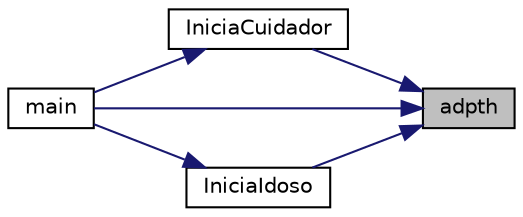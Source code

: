digraph "adpth"
{
 // LATEX_PDF_SIZE
  edge [fontname="Helvetica",fontsize="10",labelfontname="Helvetica",labelfontsize="10"];
  node [fontname="Helvetica",fontsize="10",shape=record];
  rankdir="RL";
  Node1 [label="adpth",height=0.2,width=0.4,color="black", fillcolor="grey75", style="filled", fontcolor="black",tooltip="adiciona uma string no final do caminho, com um divisor no meio se o path terminar com um divisor,..."];
  Node1 -> Node2 [dir="back",color="midnightblue",fontsize="10",style="solid"];
  Node2 [label="IniciaCuidador",height=0.2,width=0.4,color="black", fillcolor="white", style="filled",URL="$cuidador_8h.html#aeb8e274de45a5c99428ad3740eef86b8",tooltip="Faz a alocacao de memoria e inicializacao de uma variavel do tipo cuidador."];
  Node2 -> Node3 [dir="back",color="midnightblue",fontsize="10",style="solid"];
  Node3 [label="main",height=0.2,width=0.4,color="black", fillcolor="white", style="filled",URL="$cliente_8c.html#a0ddf1224851353fc92bfbff6f499fa97",tooltip=" "];
  Node1 -> Node4 [dir="back",color="midnightblue",fontsize="10",style="solid"];
  Node4 [label="IniciaIdoso",height=0.2,width=0.4,color="black", fillcolor="white", style="filled",URL="$idoso_8h.html#a3f54e9cc6f8cd2c53e2c3a09aefc32db",tooltip="Faz a alocacao de memoria e inicializacao de uma variavel do tipo Idoso."];
  Node4 -> Node3 [dir="back",color="midnightblue",fontsize="10",style="solid"];
  Node1 -> Node3 [dir="back",color="midnightblue",fontsize="10",style="solid"];
}
